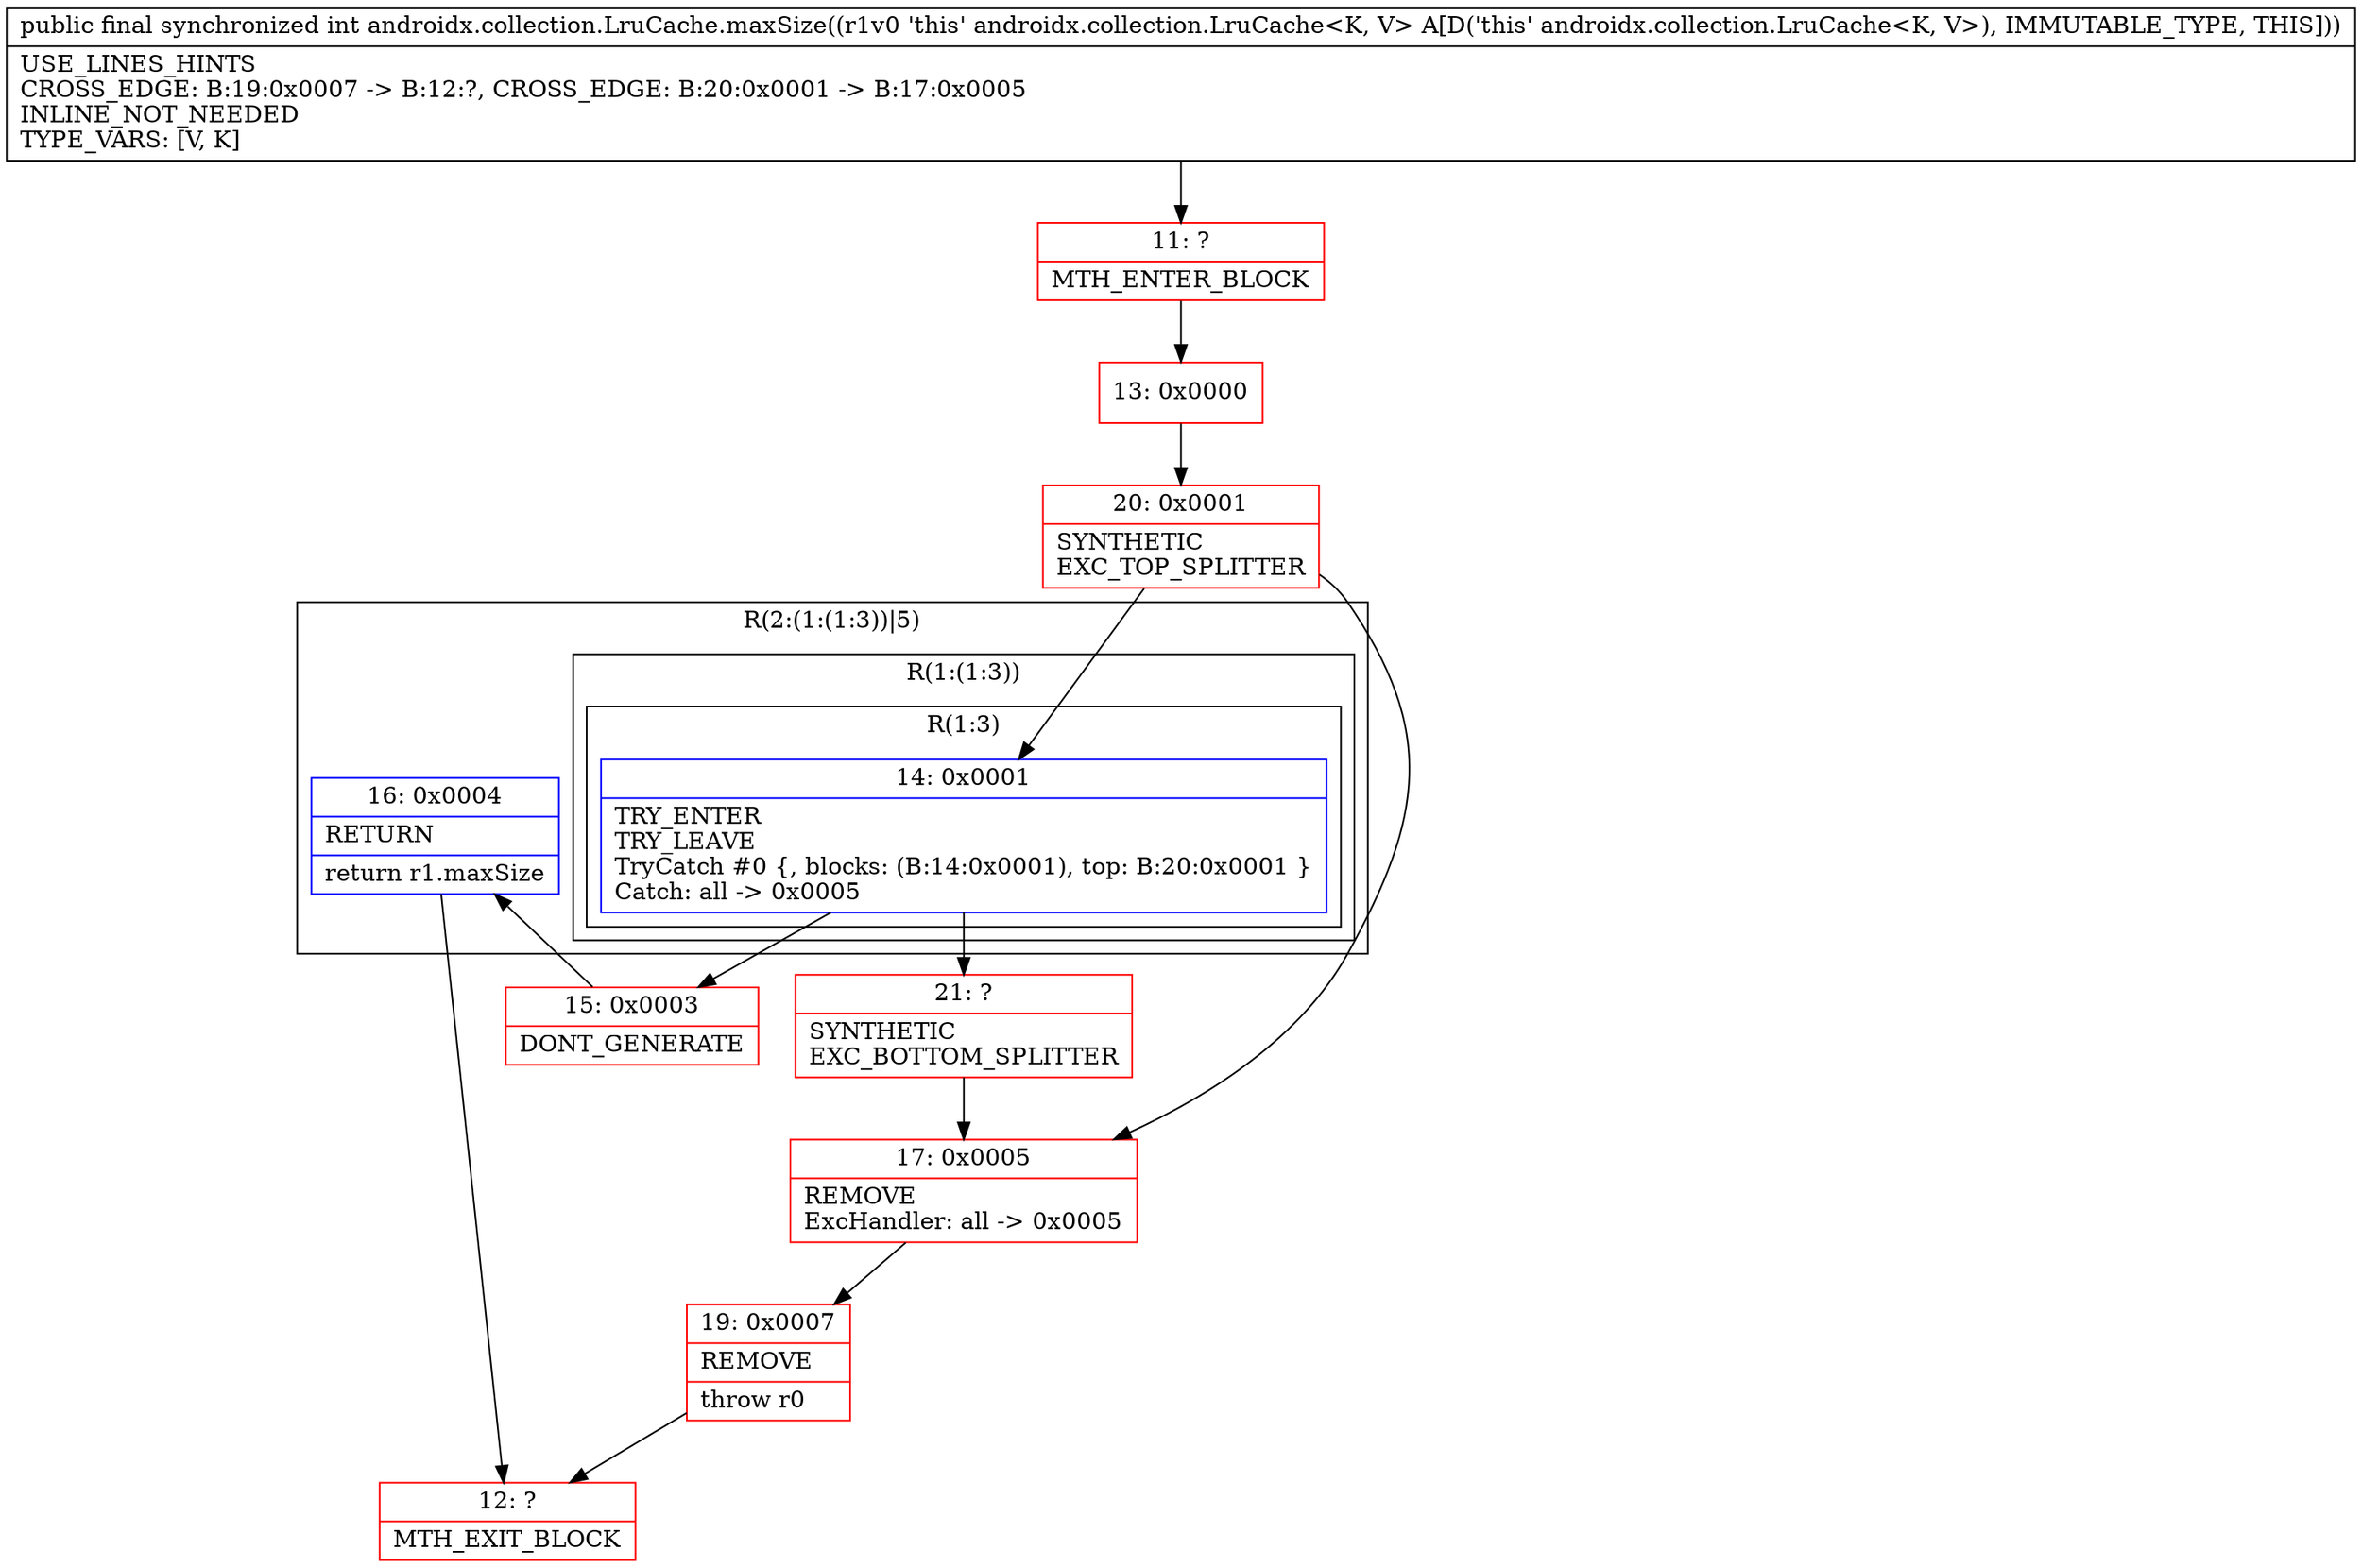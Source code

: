 digraph "CFG forandroidx.collection.LruCache.maxSize()I" {
subgraph cluster_Region_1543493804 {
label = "R(2:(1:(1:3))|5)";
node [shape=record,color=blue];
subgraph cluster_Region_1351926760 {
label = "R(1:(1:3))";
node [shape=record,color=blue];
subgraph cluster_Region_1171337389 {
label = "R(1:3)";
node [shape=record,color=blue];
Node_14 [shape=record,label="{14\:\ 0x0001|TRY_ENTER\lTRY_LEAVE\lTryCatch #0 \{, blocks: (B:14:0x0001), top: B:20:0x0001 \}\lCatch: all \-\> 0x0005\l}"];
}
}
Node_16 [shape=record,label="{16\:\ 0x0004|RETURN\l|return r1.maxSize\l}"];
}
Node_11 [shape=record,color=red,label="{11\:\ ?|MTH_ENTER_BLOCK\l}"];
Node_13 [shape=record,color=red,label="{13\:\ 0x0000}"];
Node_20 [shape=record,color=red,label="{20\:\ 0x0001|SYNTHETIC\lEXC_TOP_SPLITTER\l}"];
Node_15 [shape=record,color=red,label="{15\:\ 0x0003|DONT_GENERATE\l}"];
Node_12 [shape=record,color=red,label="{12\:\ ?|MTH_EXIT_BLOCK\l}"];
Node_21 [shape=record,color=red,label="{21\:\ ?|SYNTHETIC\lEXC_BOTTOM_SPLITTER\l}"];
Node_17 [shape=record,color=red,label="{17\:\ 0x0005|REMOVE\lExcHandler: all \-\> 0x0005\l}"];
Node_19 [shape=record,color=red,label="{19\:\ 0x0007|REMOVE\l|throw r0\l}"];
MethodNode[shape=record,label="{public final synchronized int androidx.collection.LruCache.maxSize((r1v0 'this' androidx.collection.LruCache\<K, V\> A[D('this' androidx.collection.LruCache\<K, V\>), IMMUTABLE_TYPE, THIS]))  | USE_LINES_HINTS\lCROSS_EDGE: B:19:0x0007 \-\> B:12:?, CROSS_EDGE: B:20:0x0001 \-\> B:17:0x0005\lINLINE_NOT_NEEDED\lTYPE_VARS: [V, K]\l}"];
MethodNode -> Node_11;Node_14 -> Node_15;
Node_14 -> Node_21;
Node_16 -> Node_12;
Node_11 -> Node_13;
Node_13 -> Node_20;
Node_20 -> Node_14;
Node_20 -> Node_17;
Node_15 -> Node_16;
Node_21 -> Node_17;
Node_17 -> Node_19;
Node_19 -> Node_12;
}

